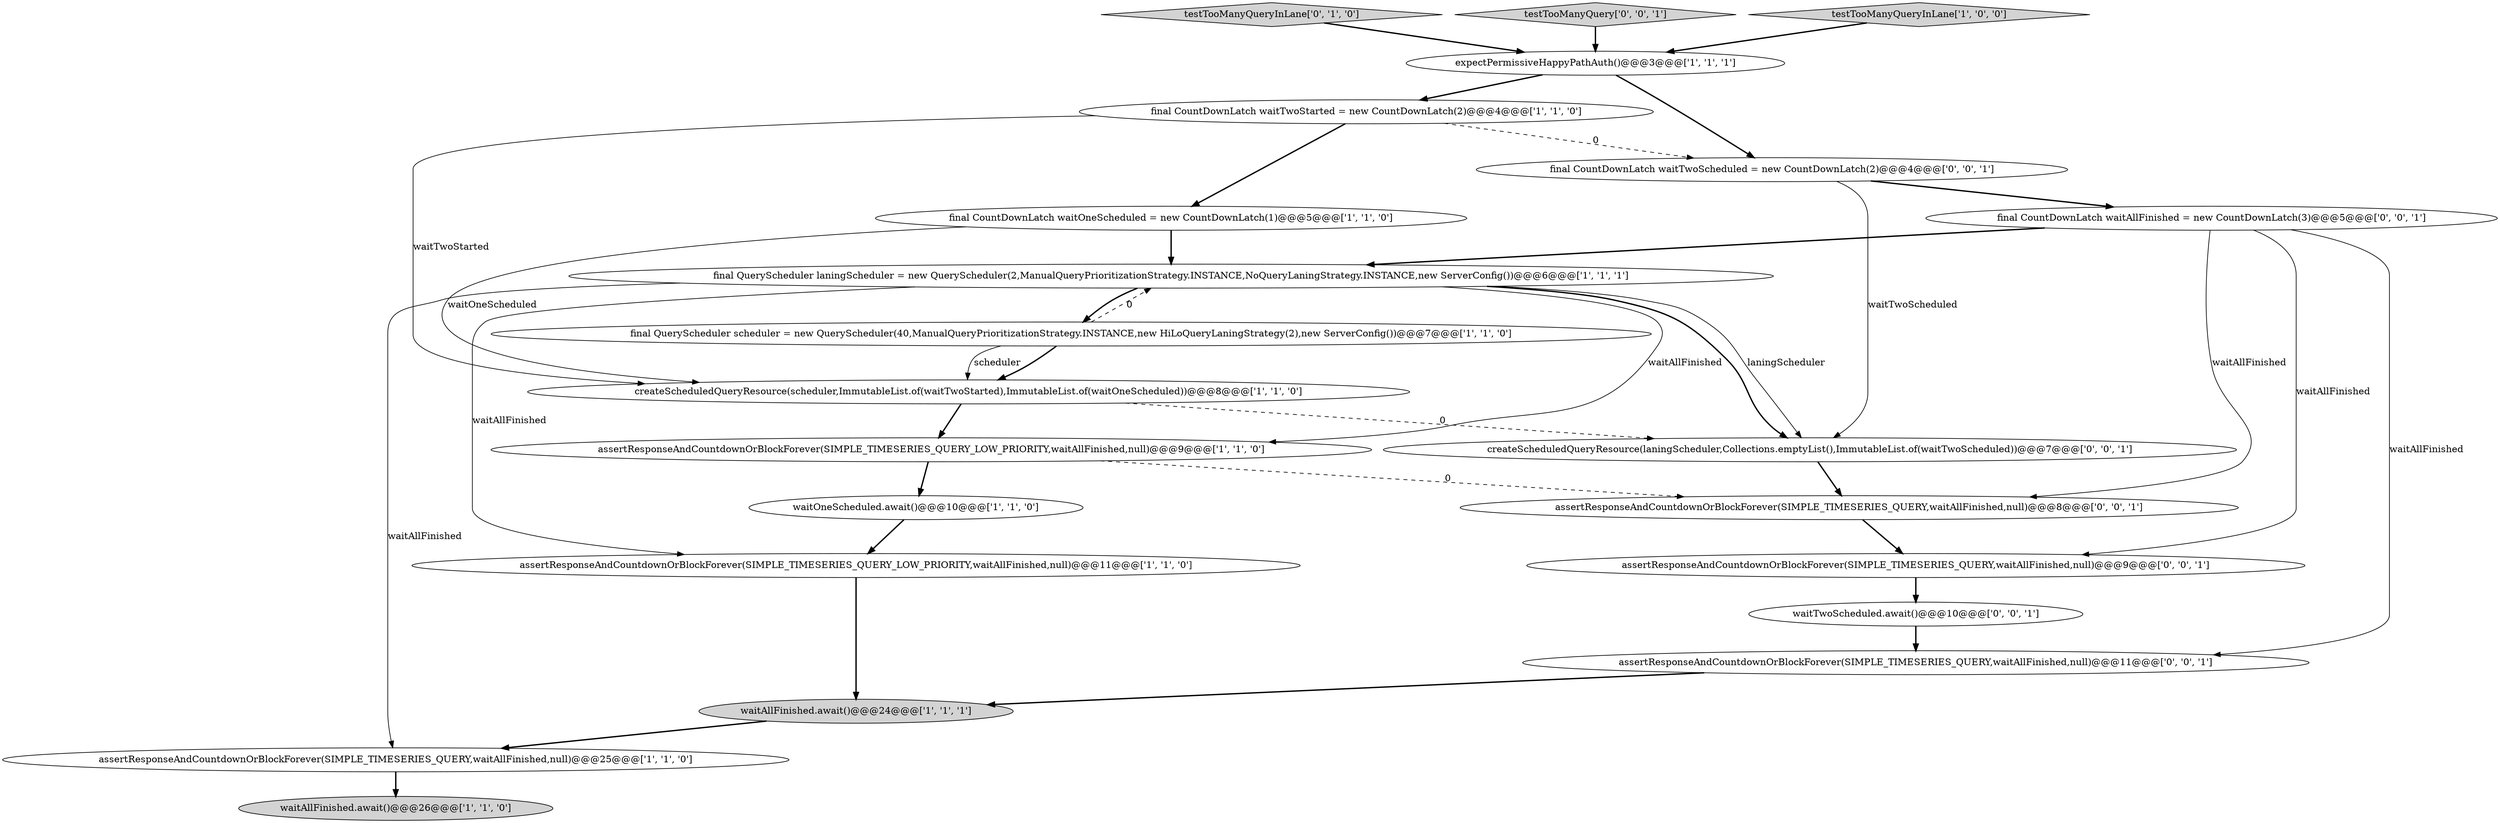 digraph {
9 [style = filled, label = "assertResponseAndCountdownOrBlockForever(SIMPLE_TIMESERIES_QUERY,waitAllFinished,null)@@@25@@@['1', '1', '0']", fillcolor = white, shape = ellipse image = "AAA0AAABBB1BBB"];
14 [style = filled, label = "final CountDownLatch waitTwoScheduled = new CountDownLatch(2)@@@4@@@['0', '0', '1']", fillcolor = white, shape = ellipse image = "AAA0AAABBB3BBB"];
12 [style = filled, label = "waitAllFinished.await()@@@26@@@['1', '1', '0']", fillcolor = lightgray, shape = ellipse image = "AAA0AAABBB1BBB"];
17 [style = filled, label = "assertResponseAndCountdownOrBlockForever(SIMPLE_TIMESERIES_QUERY,waitAllFinished,null)@@@9@@@['0', '0', '1']", fillcolor = white, shape = ellipse image = "AAA0AAABBB3BBB"];
10 [style = filled, label = "assertResponseAndCountdownOrBlockForever(SIMPLE_TIMESERIES_QUERY_LOW_PRIORITY,waitAllFinished,null)@@@9@@@['1', '1', '0']", fillcolor = white, shape = ellipse image = "AAA0AAABBB1BBB"];
6 [style = filled, label = "final QueryScheduler laningScheduler = new QueryScheduler(2,ManualQueryPrioritizationStrategy.INSTANCE,NoQueryLaningStrategy.INSTANCE,new ServerConfig())@@@6@@@['1', '1', '1']", fillcolor = white, shape = ellipse image = "AAA0AAABBB1BBB"];
18 [style = filled, label = "waitTwoScheduled.await()@@@10@@@['0', '0', '1']", fillcolor = white, shape = ellipse image = "AAA0AAABBB3BBB"];
5 [style = filled, label = "final CountDownLatch waitTwoStarted = new CountDownLatch(2)@@@4@@@['1', '1', '0']", fillcolor = white, shape = ellipse image = "AAA0AAABBB1BBB"];
3 [style = filled, label = "createScheduledQueryResource(scheduler,ImmutableList.of(waitTwoStarted),ImmutableList.of(waitOneScheduled))@@@8@@@['1', '1', '0']", fillcolor = white, shape = ellipse image = "AAA0AAABBB1BBB"];
13 [style = filled, label = "testTooManyQueryInLane['0', '1', '0']", fillcolor = lightgray, shape = diamond image = "AAA0AAABBB2BBB"];
19 [style = filled, label = "final CountDownLatch waitAllFinished = new CountDownLatch(3)@@@5@@@['0', '0', '1']", fillcolor = white, shape = ellipse image = "AAA0AAABBB3BBB"];
11 [style = filled, label = "expectPermissiveHappyPathAuth()@@@3@@@['1', '1', '1']", fillcolor = white, shape = ellipse image = "AAA0AAABBB1BBB"];
20 [style = filled, label = "testTooManyQuery['0', '0', '1']", fillcolor = lightgray, shape = diamond image = "AAA0AAABBB3BBB"];
8 [style = filled, label = "final CountDownLatch waitOneScheduled = new CountDownLatch(1)@@@5@@@['1', '1', '0']", fillcolor = white, shape = ellipse image = "AAA0AAABBB1BBB"];
7 [style = filled, label = "final QueryScheduler scheduler = new QueryScheduler(40,ManualQueryPrioritizationStrategy.INSTANCE,new HiLoQueryLaningStrategy(2),new ServerConfig())@@@7@@@['1', '1', '0']", fillcolor = white, shape = ellipse image = "AAA0AAABBB1BBB"];
1 [style = filled, label = "waitAllFinished.await()@@@24@@@['1', '1', '1']", fillcolor = lightgray, shape = ellipse image = "AAA0AAABBB1BBB"];
0 [style = filled, label = "waitOneScheduled.await()@@@10@@@['1', '1', '0']", fillcolor = white, shape = ellipse image = "AAA0AAABBB1BBB"];
4 [style = filled, label = "assertResponseAndCountdownOrBlockForever(SIMPLE_TIMESERIES_QUERY_LOW_PRIORITY,waitAllFinished,null)@@@11@@@['1', '1', '0']", fillcolor = white, shape = ellipse image = "AAA0AAABBB1BBB"];
2 [style = filled, label = "testTooManyQueryInLane['1', '0', '0']", fillcolor = lightgray, shape = diamond image = "AAA0AAABBB1BBB"];
15 [style = filled, label = "assertResponseAndCountdownOrBlockForever(SIMPLE_TIMESERIES_QUERY,waitAllFinished,null)@@@8@@@['0', '0', '1']", fillcolor = white, shape = ellipse image = "AAA0AAABBB3BBB"];
21 [style = filled, label = "createScheduledQueryResource(laningScheduler,Collections.emptyList(),ImmutableList.of(waitTwoScheduled))@@@7@@@['0', '0', '1']", fillcolor = white, shape = ellipse image = "AAA0AAABBB3BBB"];
16 [style = filled, label = "assertResponseAndCountdownOrBlockForever(SIMPLE_TIMESERIES_QUERY,waitAllFinished,null)@@@11@@@['0', '0', '1']", fillcolor = white, shape = ellipse image = "AAA0AAABBB3BBB"];
3->10 [style = bold, label=""];
5->8 [style = bold, label=""];
0->4 [style = bold, label=""];
1->9 [style = bold, label=""];
19->6 [style = bold, label=""];
5->14 [style = dashed, label="0"];
21->15 [style = bold, label=""];
2->11 [style = bold, label=""];
17->18 [style = bold, label=""];
3->21 [style = dashed, label="0"];
14->21 [style = solid, label="waitTwoScheduled"];
8->3 [style = solid, label="waitOneScheduled"];
8->6 [style = bold, label=""];
14->19 [style = bold, label=""];
6->4 [style = solid, label="waitAllFinished"];
10->15 [style = dashed, label="0"];
11->14 [style = bold, label=""];
4->1 [style = bold, label=""];
7->3 [style = bold, label=""];
6->21 [style = bold, label=""];
6->21 [style = solid, label="laningScheduler"];
13->11 [style = bold, label=""];
16->1 [style = bold, label=""];
18->16 [style = bold, label=""];
7->3 [style = solid, label="scheduler"];
7->6 [style = dashed, label="0"];
19->16 [style = solid, label="waitAllFinished"];
6->9 [style = solid, label="waitAllFinished"];
19->17 [style = solid, label="waitAllFinished"];
5->3 [style = solid, label="waitTwoStarted"];
6->10 [style = solid, label="waitAllFinished"];
6->7 [style = bold, label=""];
19->15 [style = solid, label="waitAllFinished"];
10->0 [style = bold, label=""];
11->5 [style = bold, label=""];
9->12 [style = bold, label=""];
20->11 [style = bold, label=""];
15->17 [style = bold, label=""];
}
